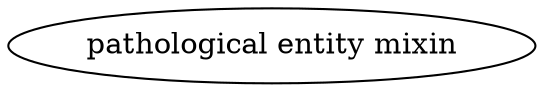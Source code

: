 digraph {
	graph [bb="0,0,253.48,36"];
	node [label="\N"];
	"pathological entity mixin"	 [height=0.5,
		label="pathological entity mixin",
		pos="126.74,18",
		width=3.5205];
}
